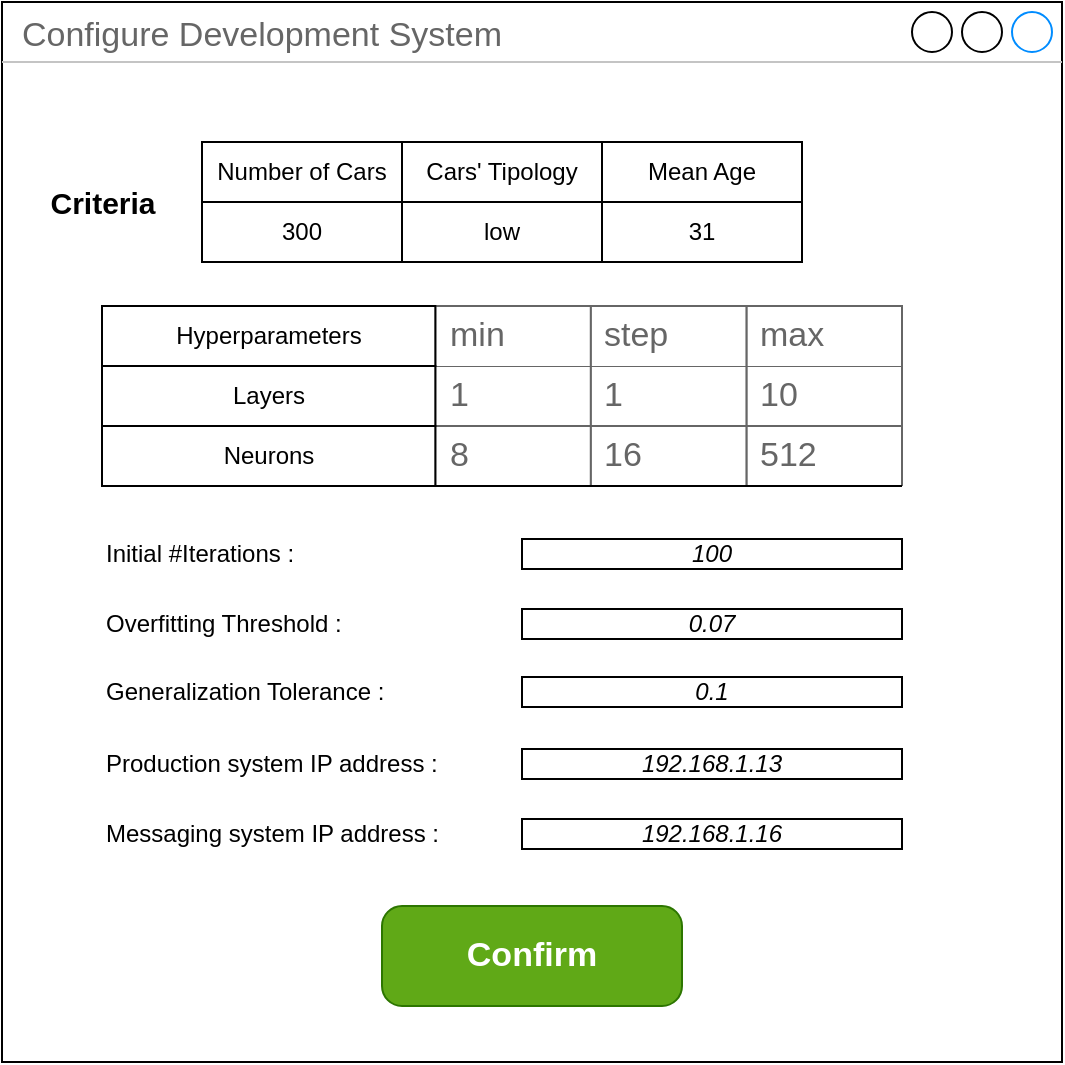 <mxfile>
    <diagram id="JgmgCKd6XLoXhJxxk2tt" name="Pagina-1">
        <mxGraphModel dx="692" dy="427" grid="1" gridSize="10" guides="1" tooltips="1" connect="1" arrows="1" fold="1" page="1" pageScale="1" pageWidth="827" pageHeight="1169" math="0" shadow="0">
            <root>
                <mxCell id="0"/>
                <mxCell id="1" parent="0"/>
                <mxCell id="21" value="Configure Development System" style="strokeWidth=1;shadow=0;dashed=0;align=center;html=1;shape=mxgraph.mockup.containers.window;align=left;verticalAlign=top;spacingLeft=8;strokeColor2=#008cff;strokeColor3=#c4c4c4;fontColor=#666666;mainText=;fontSize=17;labelBackgroundColor=none;whiteSpace=wrap;" parent="1" vertex="1">
                    <mxGeometry x="50" y="60" width="530" height="530" as="geometry"/>
                </mxCell>
                <mxCell id="22" value="Confirm" style="strokeWidth=1;shadow=0;dashed=0;align=center;html=1;shape=mxgraph.mockup.buttons.button;strokeColor=#2D7600;fontColor=#ffffff;mainText=;buttonStyle=round;fontSize=17;fontStyle=1;fillColor=#60a917;whiteSpace=wrap;" parent="1" vertex="1">
                    <mxGeometry x="240" y="512" width="150" height="50" as="geometry"/>
                </mxCell>
                <mxCell id="30" value="Production system IP address :" style="text;html=1;strokeColor=none;fillColor=none;align=left;verticalAlign=middle;whiteSpace=wrap;rounded=0;" parent="1" vertex="1">
                    <mxGeometry x="100" y="426" width="210" height="30" as="geometry"/>
                </mxCell>
                <mxCell id="31" value="&lt;i style=&quot;border-color: var(--border-color);&quot;&gt;&lt;font style=&quot;border-color: var(--border-color);&quot;&gt;192.168.1.13&lt;/font&gt;&lt;/i&gt;" style="rounded=0;whiteSpace=wrap;html=1;fontColor=#000000;" parent="1" vertex="1">
                    <mxGeometry x="310" y="433.5" width="190" height="15" as="geometry"/>
                </mxCell>
                <mxCell id="32" value="Messaging system IP address :" style="text;html=1;strokeColor=none;fillColor=none;align=left;verticalAlign=middle;whiteSpace=wrap;rounded=0;" parent="1" vertex="1">
                    <mxGeometry x="100" y="461" width="210" height="30" as="geometry"/>
                </mxCell>
                <mxCell id="33" value="&lt;i style=&quot;border-color: var(--border-color);&quot;&gt;&lt;font style=&quot;border-color: var(--border-color);&quot;&gt;192.168.1.16&lt;/font&gt;&lt;/i&gt;" style="rounded=0;whiteSpace=wrap;html=1;fontColor=#000000;" parent="1" vertex="1">
                    <mxGeometry x="310" y="468.5" width="190" height="15" as="geometry"/>
                </mxCell>
                <mxCell id="71" value="" style="group" parent="1" vertex="1" connectable="0">
                    <mxGeometry x="100" y="212" width="400" height="90" as="geometry"/>
                </mxCell>
                <mxCell id="57" value="1" style="strokeWidth=1;shadow=0;dashed=0;align=center;html=1;shape=mxgraph.mockup.forms.uRect;fontSize=17;fontColor=#666666;align=left;spacingLeft=5;strokeColor=#666666;fillColor=#FFFFFF;container=0;" parent="71" vertex="1">
                    <mxGeometry x="166.667" y="30" width="77.778" height="30" as="geometry"/>
                </mxCell>
                <mxCell id="59" value="10" style="strokeWidth=1;shadow=0;dashed=0;align=center;html=1;shape=mxgraph.mockup.forms.uRect;fontSize=17;fontColor=#666666;align=left;spacingLeft=5;strokeColor=#666666;fillColor=#FFFFFF;container=0;" parent="71" vertex="1">
                    <mxGeometry x="322.222" y="30" width="77.778" height="30" as="geometry"/>
                </mxCell>
                <mxCell id="60" value="1" style="strokeWidth=1;shadow=0;dashed=0;align=center;html=1;shape=mxgraph.mockup.forms.uRect;fontSize=17;fontColor=#666666;align=left;spacingLeft=5;strokeColor=#666666;fillColor=#FFFFFF;container=0;" parent="71" vertex="1">
                    <mxGeometry x="244.444" y="30" width="77.778" height="30" as="geometry"/>
                </mxCell>
                <mxCell id="61" value="8" style="strokeWidth=1;shadow=0;dashed=0;align=center;html=1;shape=mxgraph.mockup.forms.uRect;fontSize=17;fontColor=#666666;align=left;spacingLeft=5;strokeColor=#666666;fillColor=#FFFFFF;container=0;" parent="71" vertex="1">
                    <mxGeometry x="166.667" y="60" width="77.778" height="30" as="geometry"/>
                </mxCell>
                <mxCell id="62" value="512" style="strokeWidth=1;shadow=0;dashed=0;align=center;html=1;shape=mxgraph.mockup.forms.uRect;fontSize=17;fontColor=#666666;align=left;spacingLeft=5;strokeColor=#666666;fillColor=#FFFFFF;container=0;" parent="71" vertex="1">
                    <mxGeometry x="322.222" y="60" width="77.778" height="30" as="geometry"/>
                </mxCell>
                <mxCell id="63" value="16" style="strokeWidth=1;shadow=0;dashed=0;align=center;html=1;shape=mxgraph.mockup.forms.uRect;fontSize=17;fontColor=#666666;align=left;spacingLeft=5;strokeColor=#666666;fillColor=#FFFFFF;container=0;" parent="71" vertex="1">
                    <mxGeometry x="244.444" y="60" width="77.778" height="30" as="geometry"/>
                </mxCell>
                <mxCell id="64" value="" style="endArrow=none;html=1;exitX=0;exitY=1;exitDx=0;exitDy=0;exitPerimeter=0;entryX=1;entryY=1;entryDx=0;entryDy=0;entryPerimeter=0;" parent="71" source="61" target="62" edge="1">
                    <mxGeometry width="50" height="50" relative="1" as="geometry">
                        <mxPoint x="266.667" y="160" as="sourcePoint"/>
                        <mxPoint x="322.222" y="110" as="targetPoint"/>
                    </mxGeometry>
                </mxCell>
                <mxCell id="65" value="min" style="strokeWidth=1;shadow=0;dashed=0;align=center;html=1;shape=mxgraph.mockup.forms.uRect;fontSize=17;fontColor=#666666;align=left;spacingLeft=5;strokeColor=#666666;fillColor=#FFFFFF;container=0;" parent="71" vertex="1">
                    <mxGeometry x="166.667" width="77.778" height="30" as="geometry"/>
                </mxCell>
                <mxCell id="66" value="max" style="strokeWidth=1;shadow=0;dashed=0;align=center;html=1;shape=mxgraph.mockup.forms.uRect;fontSize=17;fontColor=#666666;align=left;spacingLeft=5;strokeColor=#666666;fillColor=#FFFFFF;container=0;" parent="71" vertex="1">
                    <mxGeometry x="322.222" width="77.778" height="30" as="geometry"/>
                </mxCell>
                <mxCell id="67" value="step" style="strokeWidth=1;shadow=0;dashed=0;align=center;html=1;shape=mxgraph.mockup.forms.uRect;fontSize=17;fontColor=#666666;align=left;spacingLeft=5;strokeColor=#666666;fillColor=#FFFFFF;container=0;" parent="71" vertex="1">
                    <mxGeometry x="244.444" width="77.778" height="30" as="geometry"/>
                </mxCell>
                <mxCell id="68" value="Layers" style="whiteSpace=wrap;html=1;fillColor=#FFFFFF;container=0;" parent="71" vertex="1">
                    <mxGeometry y="30" width="166.667" height="30" as="geometry"/>
                </mxCell>
                <mxCell id="69" value="Neurons" style="whiteSpace=wrap;html=1;fillColor=#FFFFFF;container=0;" parent="71" vertex="1">
                    <mxGeometry y="60" width="166.667" height="30" as="geometry"/>
                </mxCell>
                <mxCell id="70" value="Hyperparameters" style="whiteSpace=wrap;html=1;fillColor=#FFFFFF;container=0;" parent="71" vertex="1">
                    <mxGeometry width="166.667" height="30" as="geometry"/>
                </mxCell>
                <mxCell id="72" value="Overfitting Threshold :" style="text;html=1;strokeColor=none;fillColor=none;align=left;verticalAlign=middle;whiteSpace=wrap;rounded=0;" parent="1" vertex="1">
                    <mxGeometry x="100" y="356" width="210" height="30" as="geometry"/>
                </mxCell>
                <mxCell id="73" value="&lt;i style=&quot;border-color: var(--border-color);&quot;&gt;&lt;font style=&quot;border-color: var(--border-color);&quot;&gt;0.07&lt;/font&gt;&lt;/i&gt;" style="rounded=0;whiteSpace=wrap;html=1;fontColor=#000000;" parent="1" vertex="1">
                    <mxGeometry x="310" y="363.5" width="190" height="15" as="geometry"/>
                </mxCell>
                <mxCell id="74" value="Initial #Iterations :" style="text;html=1;strokeColor=none;fillColor=none;align=left;verticalAlign=middle;whiteSpace=wrap;rounded=0;" parent="1" vertex="1">
                    <mxGeometry x="100" y="321" width="210" height="30" as="geometry"/>
                </mxCell>
                <mxCell id="75" value="&lt;i style=&quot;border-color: var(--border-color);&quot;&gt;&lt;font style=&quot;border-color: var(--border-color);&quot;&gt;100&lt;/font&gt;&lt;/i&gt;" style="rounded=0;whiteSpace=wrap;html=1;fontColor=#000000;" parent="1" vertex="1">
                    <mxGeometry x="310" y="328.5" width="190" height="15" as="geometry"/>
                </mxCell>
                <mxCell id="76" value="Generalization Tolerance :" style="text;html=1;strokeColor=none;fillColor=none;align=left;verticalAlign=middle;whiteSpace=wrap;rounded=0;" parent="1" vertex="1">
                    <mxGeometry x="100" y="390" width="210" height="30" as="geometry"/>
                </mxCell>
                <mxCell id="77" value="&lt;i style=&quot;border-color: var(--border-color);&quot;&gt;&lt;font style=&quot;border-color: var(--border-color);&quot;&gt;0.1&lt;/font&gt;&lt;/i&gt;" style="rounded=0;whiteSpace=wrap;html=1;fontColor=#000000;" parent="1" vertex="1">
                    <mxGeometry x="310" y="397.5" width="190" height="15" as="geometry"/>
                </mxCell>
                <mxCell id="89" value="" style="group" vertex="1" connectable="0" parent="1">
                    <mxGeometry x="150" y="130" width="300" height="60" as="geometry"/>
                </mxCell>
                <mxCell id="90" value="Number of Cars" style="whiteSpace=wrap;html=1;" vertex="1" parent="89">
                    <mxGeometry width="100" height="30" as="geometry"/>
                </mxCell>
                <mxCell id="91" value="Cars' Tipology" style="whiteSpace=wrap;html=1;" vertex="1" parent="89">
                    <mxGeometry x="100" width="100" height="30" as="geometry"/>
                </mxCell>
                <mxCell id="92" value="Mean Age" style="whiteSpace=wrap;html=1;" vertex="1" parent="89">
                    <mxGeometry x="200" width="100" height="30" as="geometry"/>
                </mxCell>
                <mxCell id="93" value="300" style="whiteSpace=wrap;html=1;" vertex="1" parent="89">
                    <mxGeometry y="30" width="100" height="30" as="geometry"/>
                </mxCell>
                <mxCell id="94" value="low" style="whiteSpace=wrap;html=1;" vertex="1" parent="89">
                    <mxGeometry x="100" y="30" width="100" height="30" as="geometry"/>
                </mxCell>
                <mxCell id="95" value="31" style="whiteSpace=wrap;html=1;" vertex="1" parent="89">
                    <mxGeometry x="200" y="30" width="100" height="30" as="geometry"/>
                </mxCell>
                <mxCell id="96" value="&lt;b&gt;&lt;font style=&quot;font-size: 15px;&quot;&gt;Criteria&lt;/font&gt;&lt;/b&gt;" style="text;html=1;align=center;verticalAlign=middle;resizable=0;points=[];autosize=1;strokeColor=none;fillColor=none;" vertex="1" parent="1">
                    <mxGeometry x="60" y="145" width="80" height="30" as="geometry"/>
                </mxCell>
            </root>
        </mxGraphModel>
    </diagram>
</mxfile>